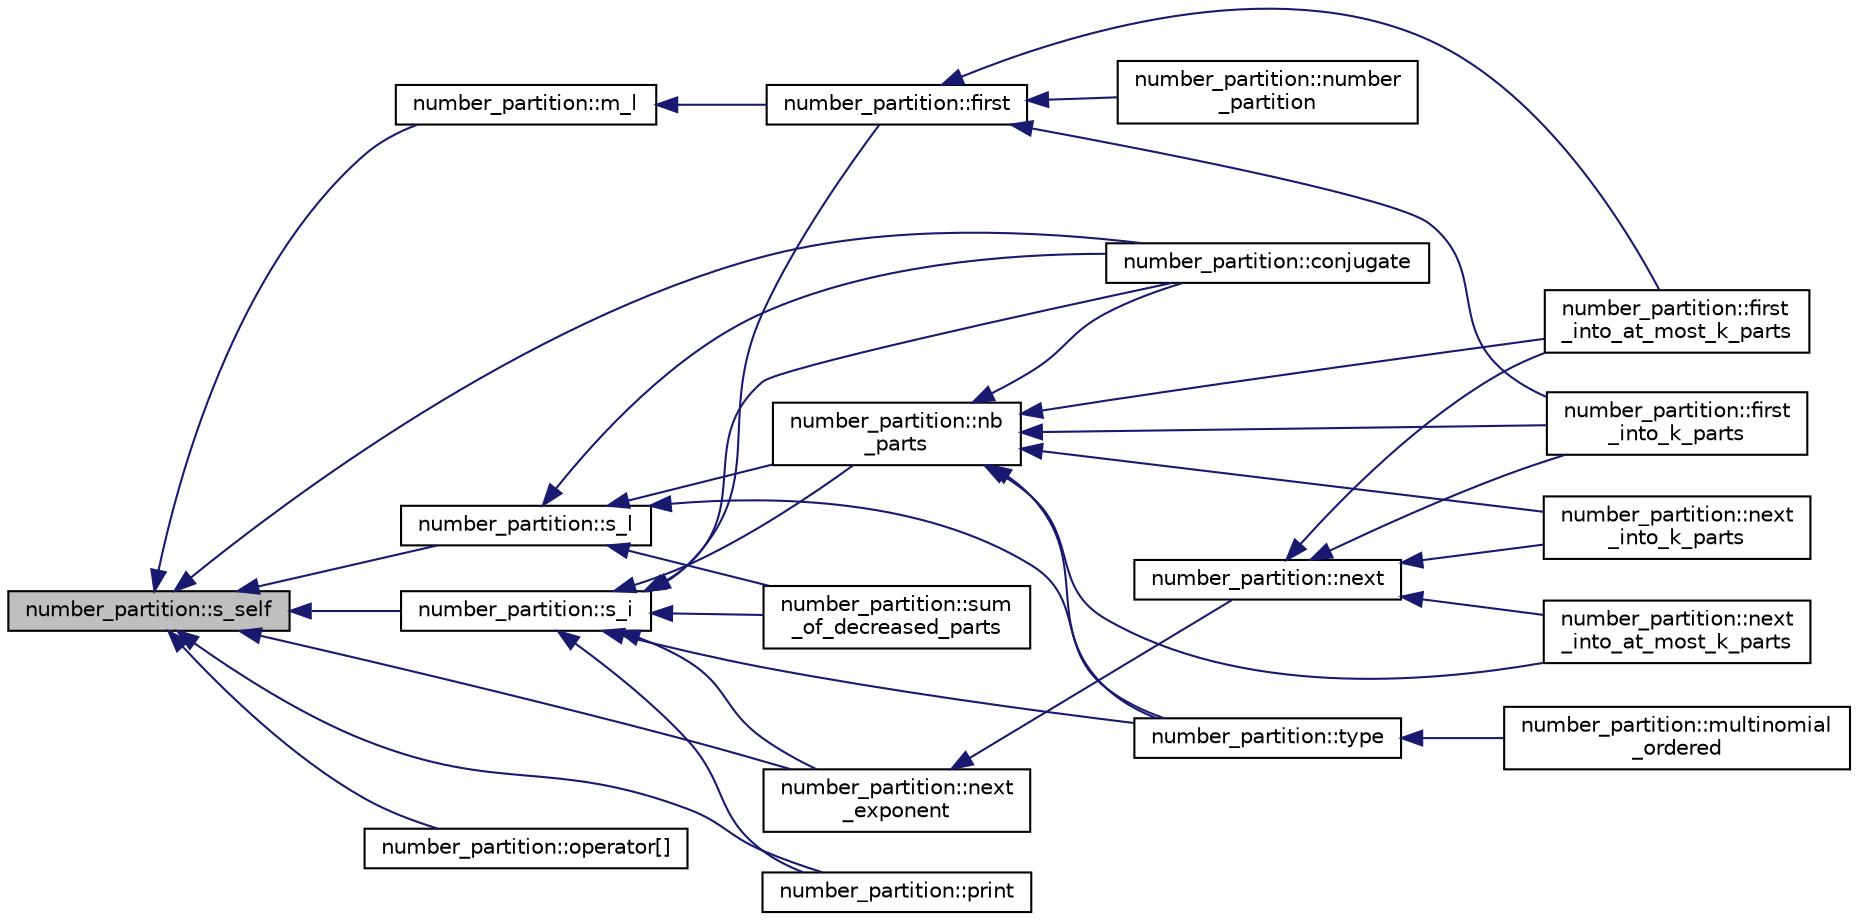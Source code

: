 digraph "number_partition::s_self"
{
  edge [fontname="Helvetica",fontsize="10",labelfontname="Helvetica",labelfontsize="10"];
  node [fontname="Helvetica",fontsize="10",shape=record];
  rankdir="LR";
  Node1271 [label="number_partition::s_self",height=0.2,width=0.4,color="black", fillcolor="grey75", style="filled", fontcolor="black"];
  Node1271 -> Node1272 [dir="back",color="midnightblue",fontsize="10",style="solid",fontname="Helvetica"];
  Node1272 [label="number_partition::m_l",height=0.2,width=0.4,color="black", fillcolor="white", style="filled",URL="$df/d50/classnumber__partition.html#a10013ba481b6c83fe777041164f8b47b"];
  Node1272 -> Node1273 [dir="back",color="midnightblue",fontsize="10",style="solid",fontname="Helvetica"];
  Node1273 [label="number_partition::first",height=0.2,width=0.4,color="black", fillcolor="white", style="filled",URL="$df/d50/classnumber__partition.html#ad8fd23e15805386340aac1c807c0bbc2"];
  Node1273 -> Node1274 [dir="back",color="midnightblue",fontsize="10",style="solid",fontname="Helvetica"];
  Node1274 [label="number_partition::number\l_partition",height=0.2,width=0.4,color="black", fillcolor="white", style="filled",URL="$df/d50/classnumber__partition.html#a5c08f2f2afd49281b54e799bd5fc3faa"];
  Node1273 -> Node1275 [dir="back",color="midnightblue",fontsize="10",style="solid",fontname="Helvetica"];
  Node1275 [label="number_partition::first\l_into_k_parts",height=0.2,width=0.4,color="black", fillcolor="white", style="filled",URL="$df/d50/classnumber__partition.html#a5c27373cb7638344c463e32ed63e7e51"];
  Node1273 -> Node1276 [dir="back",color="midnightblue",fontsize="10",style="solid",fontname="Helvetica"];
  Node1276 [label="number_partition::first\l_into_at_most_k_parts",height=0.2,width=0.4,color="black", fillcolor="white", style="filled",URL="$df/d50/classnumber__partition.html#a36626dcbbaddba73cef7ff5c4521b325"];
  Node1271 -> Node1277 [dir="back",color="midnightblue",fontsize="10",style="solid",fontname="Helvetica"];
  Node1277 [label="number_partition::s_l",height=0.2,width=0.4,color="black", fillcolor="white", style="filled",URL="$df/d50/classnumber__partition.html#a2d95948a33d3c198e45db2b275ba8b68"];
  Node1277 -> Node1278 [dir="back",color="midnightblue",fontsize="10",style="solid",fontname="Helvetica"];
  Node1278 [label="number_partition::nb\l_parts",height=0.2,width=0.4,color="black", fillcolor="white", style="filled",URL="$df/d50/classnumber__partition.html#ac9fc2a34e6e5a93fb7f28e30906db51b"];
  Node1278 -> Node1275 [dir="back",color="midnightblue",fontsize="10",style="solid",fontname="Helvetica"];
  Node1278 -> Node1279 [dir="back",color="midnightblue",fontsize="10",style="solid",fontname="Helvetica"];
  Node1279 [label="number_partition::next\l_into_k_parts",height=0.2,width=0.4,color="black", fillcolor="white", style="filled",URL="$df/d50/classnumber__partition.html#a6067c3203b1dbaa8e77bca841132f442"];
  Node1278 -> Node1276 [dir="back",color="midnightblue",fontsize="10",style="solid",fontname="Helvetica"];
  Node1278 -> Node1280 [dir="back",color="midnightblue",fontsize="10",style="solid",fontname="Helvetica"];
  Node1280 [label="number_partition::next\l_into_at_most_k_parts",height=0.2,width=0.4,color="black", fillcolor="white", style="filled",URL="$df/d50/classnumber__partition.html#a5fe0dbb26444dd0f5a487dacb93e715b"];
  Node1278 -> Node1281 [dir="back",color="midnightblue",fontsize="10",style="solid",fontname="Helvetica"];
  Node1281 [label="number_partition::conjugate",height=0.2,width=0.4,color="black", fillcolor="white", style="filled",URL="$df/d50/classnumber__partition.html#aee718664947704f316f520a7abba52d8"];
  Node1278 -> Node1282 [dir="back",color="midnightblue",fontsize="10",style="solid",fontname="Helvetica"];
  Node1282 [label="number_partition::type",height=0.2,width=0.4,color="black", fillcolor="white", style="filled",URL="$df/d50/classnumber__partition.html#a0f194ccc525edcb22249744c3b0c65cb"];
  Node1282 -> Node1283 [dir="back",color="midnightblue",fontsize="10",style="solid",fontname="Helvetica"];
  Node1283 [label="number_partition::multinomial\l_ordered",height=0.2,width=0.4,color="black", fillcolor="white", style="filled",URL="$df/d50/classnumber__partition.html#a0d92a28d0d047c698d1c1c8fb93a6608"];
  Node1277 -> Node1281 [dir="back",color="midnightblue",fontsize="10",style="solid",fontname="Helvetica"];
  Node1277 -> Node1282 [dir="back",color="midnightblue",fontsize="10",style="solid",fontname="Helvetica"];
  Node1277 -> Node1284 [dir="back",color="midnightblue",fontsize="10",style="solid",fontname="Helvetica"];
  Node1284 [label="number_partition::sum\l_of_decreased_parts",height=0.2,width=0.4,color="black", fillcolor="white", style="filled",URL="$df/d50/classnumber__partition.html#ac1f48644e28737706fb6b04f7381da05"];
  Node1271 -> Node1285 [dir="back",color="midnightblue",fontsize="10",style="solid",fontname="Helvetica"];
  Node1285 [label="number_partition::s_i",height=0.2,width=0.4,color="black", fillcolor="white", style="filled",URL="$df/d50/classnumber__partition.html#aca3e653629e80549db9e0cf584a3e16c"];
  Node1285 -> Node1286 [dir="back",color="midnightblue",fontsize="10",style="solid",fontname="Helvetica"];
  Node1286 [label="number_partition::print",height=0.2,width=0.4,color="black", fillcolor="white", style="filled",URL="$df/d50/classnumber__partition.html#a53c6c54cf4d86da0f07789ae14ff6da5"];
  Node1285 -> Node1273 [dir="back",color="midnightblue",fontsize="10",style="solid",fontname="Helvetica"];
  Node1285 -> Node1287 [dir="back",color="midnightblue",fontsize="10",style="solid",fontname="Helvetica"];
  Node1287 [label="number_partition::next\l_exponent",height=0.2,width=0.4,color="black", fillcolor="white", style="filled",URL="$df/d50/classnumber__partition.html#a245a7821bacd491c54b56080f2ecbd51"];
  Node1287 -> Node1288 [dir="back",color="midnightblue",fontsize="10",style="solid",fontname="Helvetica"];
  Node1288 [label="number_partition::next",height=0.2,width=0.4,color="black", fillcolor="white", style="filled",URL="$df/d50/classnumber__partition.html#a4a374717cef3ac7d21308151a19f7ec0"];
  Node1288 -> Node1275 [dir="back",color="midnightblue",fontsize="10",style="solid",fontname="Helvetica"];
  Node1288 -> Node1279 [dir="back",color="midnightblue",fontsize="10",style="solid",fontname="Helvetica"];
  Node1288 -> Node1276 [dir="back",color="midnightblue",fontsize="10",style="solid",fontname="Helvetica"];
  Node1288 -> Node1280 [dir="back",color="midnightblue",fontsize="10",style="solid",fontname="Helvetica"];
  Node1285 -> Node1278 [dir="back",color="midnightblue",fontsize="10",style="solid",fontname="Helvetica"];
  Node1285 -> Node1281 [dir="back",color="midnightblue",fontsize="10",style="solid",fontname="Helvetica"];
  Node1285 -> Node1282 [dir="back",color="midnightblue",fontsize="10",style="solid",fontname="Helvetica"];
  Node1285 -> Node1284 [dir="back",color="midnightblue",fontsize="10",style="solid",fontname="Helvetica"];
  Node1271 -> Node1289 [dir="back",color="midnightblue",fontsize="10",style="solid",fontname="Helvetica"];
  Node1289 [label="number_partition::operator[]",height=0.2,width=0.4,color="black", fillcolor="white", style="filled",URL="$df/d50/classnumber__partition.html#a320f8ff6497e3199b10383b740ddf900"];
  Node1271 -> Node1286 [dir="back",color="midnightblue",fontsize="10",style="solid",fontname="Helvetica"];
  Node1271 -> Node1287 [dir="back",color="midnightblue",fontsize="10",style="solid",fontname="Helvetica"];
  Node1271 -> Node1281 [dir="back",color="midnightblue",fontsize="10",style="solid",fontname="Helvetica"];
}
